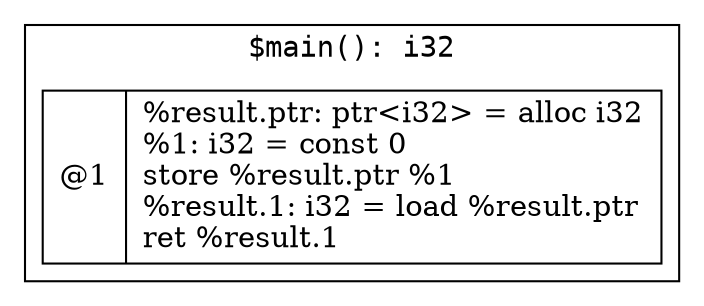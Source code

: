 digraph {
   fontname=monospace
   node [shape=record]

   subgraph cluster_0 {
      label="$main(): i32"

      "$main@1" [label="@1|%result.ptr: ptr&lt;i32&gt; = alloc i32\l%1: i32 = const 0\lstore %result.ptr %1\l%result.1: i32 = load %result.ptr\lret %result.1\l"]
   }
}
